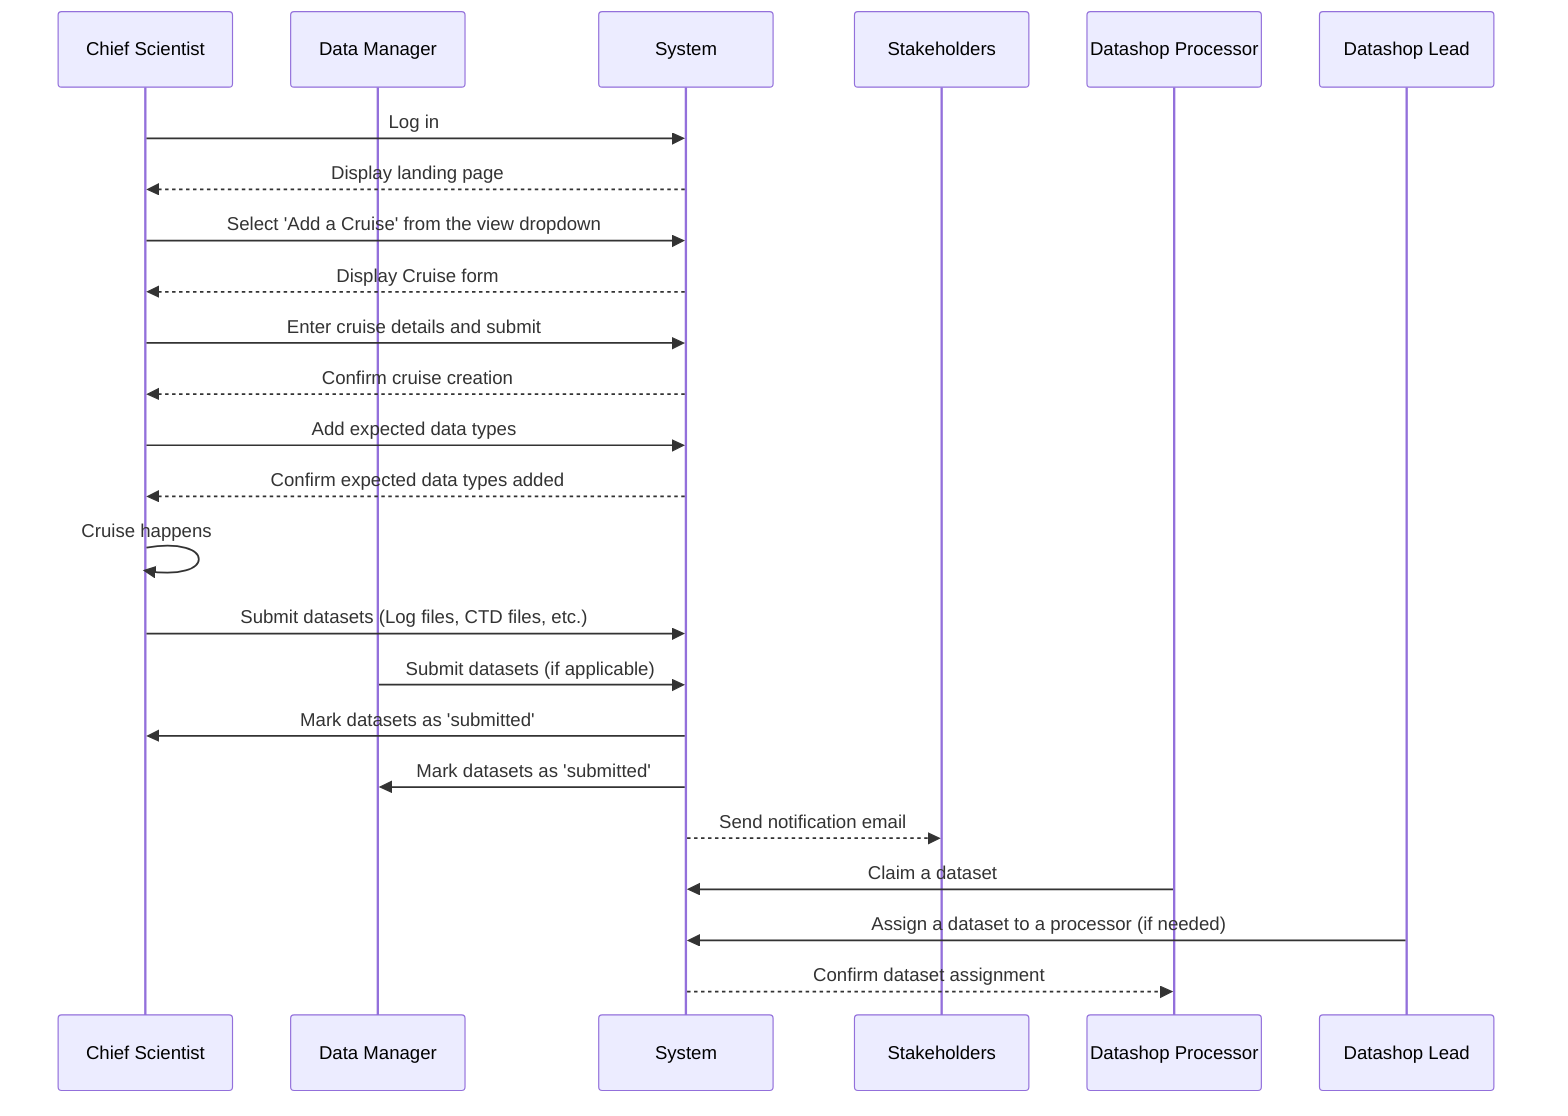sequenceDiagram
    participant ChiefScientist as Chief Scientist
    participant DataManager as Data Manager
    participant System as System
    participant Stakeholders as Stakeholders
    participant DatashopProcessor as Datashop Processor
    participant DatashopLead as Datashop Lead

    ChiefScientist->>System: Log in
    System-->>ChiefScientist: Display landing page

    ChiefScientist->>System: Select 'Add a Cruise' from the view dropdown
    System-->>ChiefScientist: Display Cruise form
    ChiefScientist->>System: Enter cruise details and submit
    System-->>ChiefScientist: Confirm cruise creation

    ChiefScientist->>System: Add expected data types
    System-->>ChiefScientist: Confirm expected data types added

    ChiefScientist->>ChiefScientist: Cruise happens

    ChiefScientist->>System: Submit datasets (Log files, CTD files, etc.)
    DataManager->>System: Submit datasets (if applicable)
    System->>ChiefScientist: Mark datasets as 'submitted'
    System->>DataManager: Mark datasets as 'submitted'
    System-->>Stakeholders: Send notification email

    DatashopProcessor->>System: Claim a dataset
    DatashopLead->>System: Assign a dataset to a processor (if needed)
    System-->>DatashopProcessor: Confirm dataset assignment